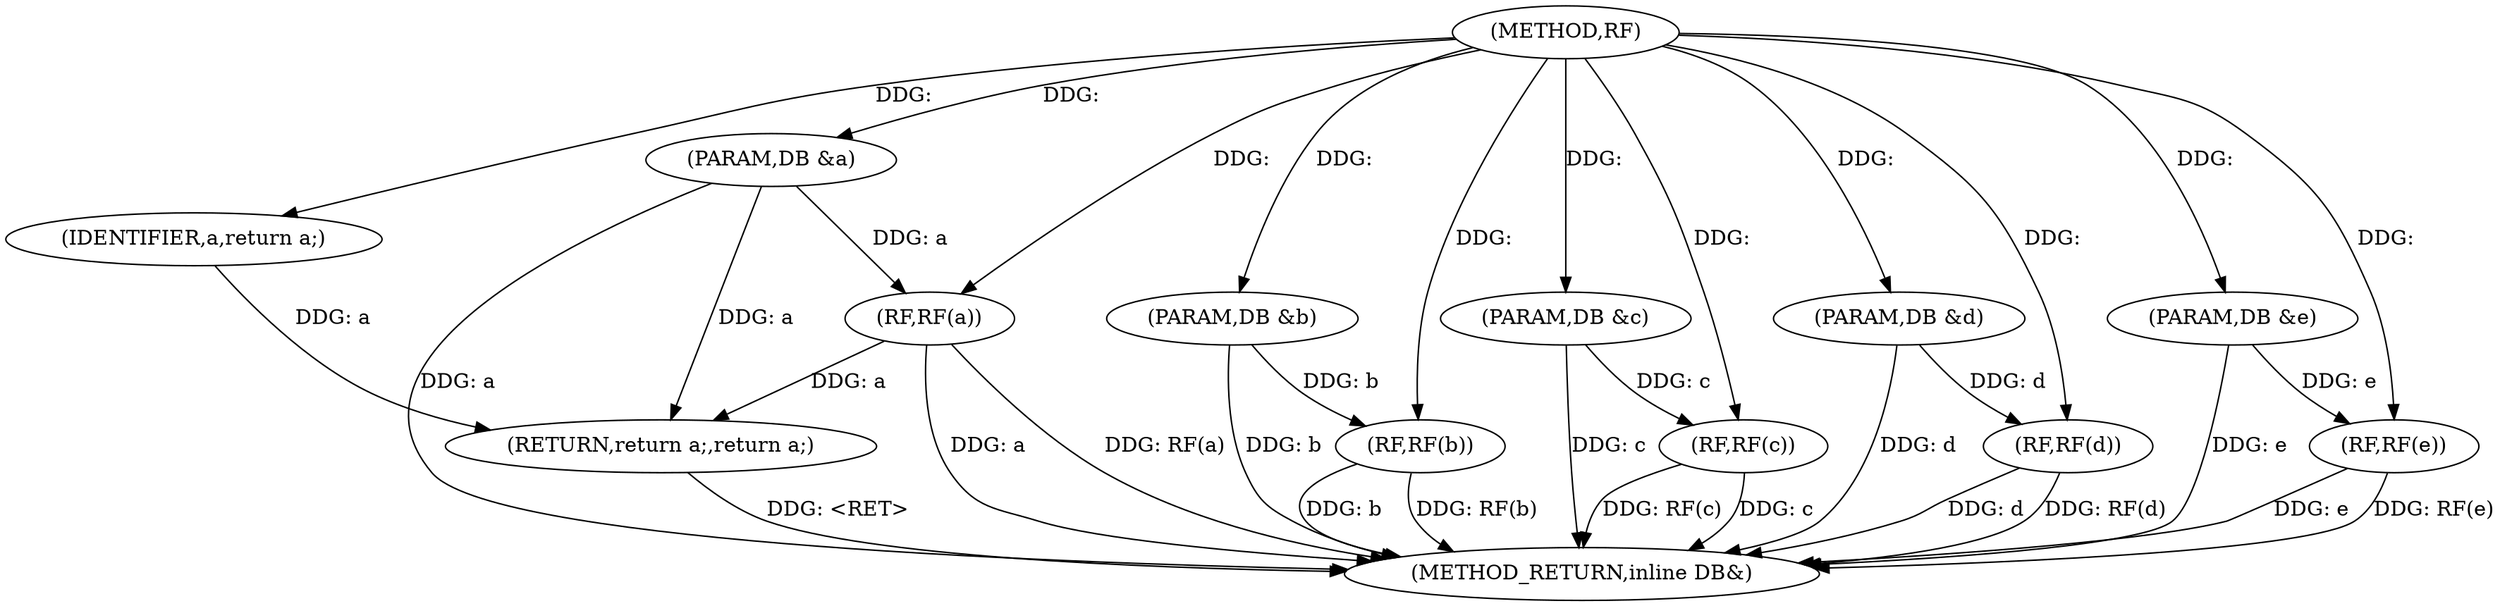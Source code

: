 digraph "RF" {  
"1000703" [label = "(METHOD,RF)" ]
"1000726" [label = "(METHOD_RETURN,inline DB&)" ]
"1000704" [label = "(PARAM,DB &a)" ]
"1000705" [label = "(PARAM,DB &b)" ]
"1000706" [label = "(PARAM,DB &c)" ]
"1000707" [label = "(PARAM,DB &d)" ]
"1000708" [label = "(PARAM,DB &e)" ]
"1000724" [label = "(RETURN,return a;,return a;)" ]
"1000711" [label = "(RF,RF(a))" ]
"1000725" [label = "(IDENTIFIER,a,return a;)" ]
"1000714" [label = "(RF,RF(b))" ]
"1000717" [label = "(RF,RF(c))" ]
"1000720" [label = "(RF,RF(d))" ]
"1000722" [label = "(RF,RF(e))" ]
  "1000724" -> "1000726"  [ label = "DDG: <RET>"] 
  "1000704" -> "1000726"  [ label = "DDG: a"] 
  "1000705" -> "1000726"  [ label = "DDG: b"] 
  "1000706" -> "1000726"  [ label = "DDG: c"] 
  "1000707" -> "1000726"  [ label = "DDG: d"] 
  "1000708" -> "1000726"  [ label = "DDG: e"] 
  "1000711" -> "1000726"  [ label = "DDG: a"] 
  "1000711" -> "1000726"  [ label = "DDG: RF(a)"] 
  "1000714" -> "1000726"  [ label = "DDG: b"] 
  "1000714" -> "1000726"  [ label = "DDG: RF(b)"] 
  "1000717" -> "1000726"  [ label = "DDG: c"] 
  "1000717" -> "1000726"  [ label = "DDG: RF(c)"] 
  "1000720" -> "1000726"  [ label = "DDG: d"] 
  "1000720" -> "1000726"  [ label = "DDG: RF(d)"] 
  "1000722" -> "1000726"  [ label = "DDG: e"] 
  "1000722" -> "1000726"  [ label = "DDG: RF(e)"] 
  "1000703" -> "1000704"  [ label = "DDG: "] 
  "1000703" -> "1000705"  [ label = "DDG: "] 
  "1000703" -> "1000706"  [ label = "DDG: "] 
  "1000703" -> "1000707"  [ label = "DDG: "] 
  "1000703" -> "1000708"  [ label = "DDG: "] 
  "1000725" -> "1000724"  [ label = "DDG: a"] 
  "1000711" -> "1000724"  [ label = "DDG: a"] 
  "1000704" -> "1000724"  [ label = "DDG: a"] 
  "1000703" -> "1000725"  [ label = "DDG: "] 
  "1000704" -> "1000711"  [ label = "DDG: a"] 
  "1000703" -> "1000711"  [ label = "DDG: "] 
  "1000705" -> "1000714"  [ label = "DDG: b"] 
  "1000703" -> "1000714"  [ label = "DDG: "] 
  "1000706" -> "1000717"  [ label = "DDG: c"] 
  "1000703" -> "1000717"  [ label = "DDG: "] 
  "1000707" -> "1000720"  [ label = "DDG: d"] 
  "1000703" -> "1000720"  [ label = "DDG: "] 
  "1000708" -> "1000722"  [ label = "DDG: e"] 
  "1000703" -> "1000722"  [ label = "DDG: "] 
}
